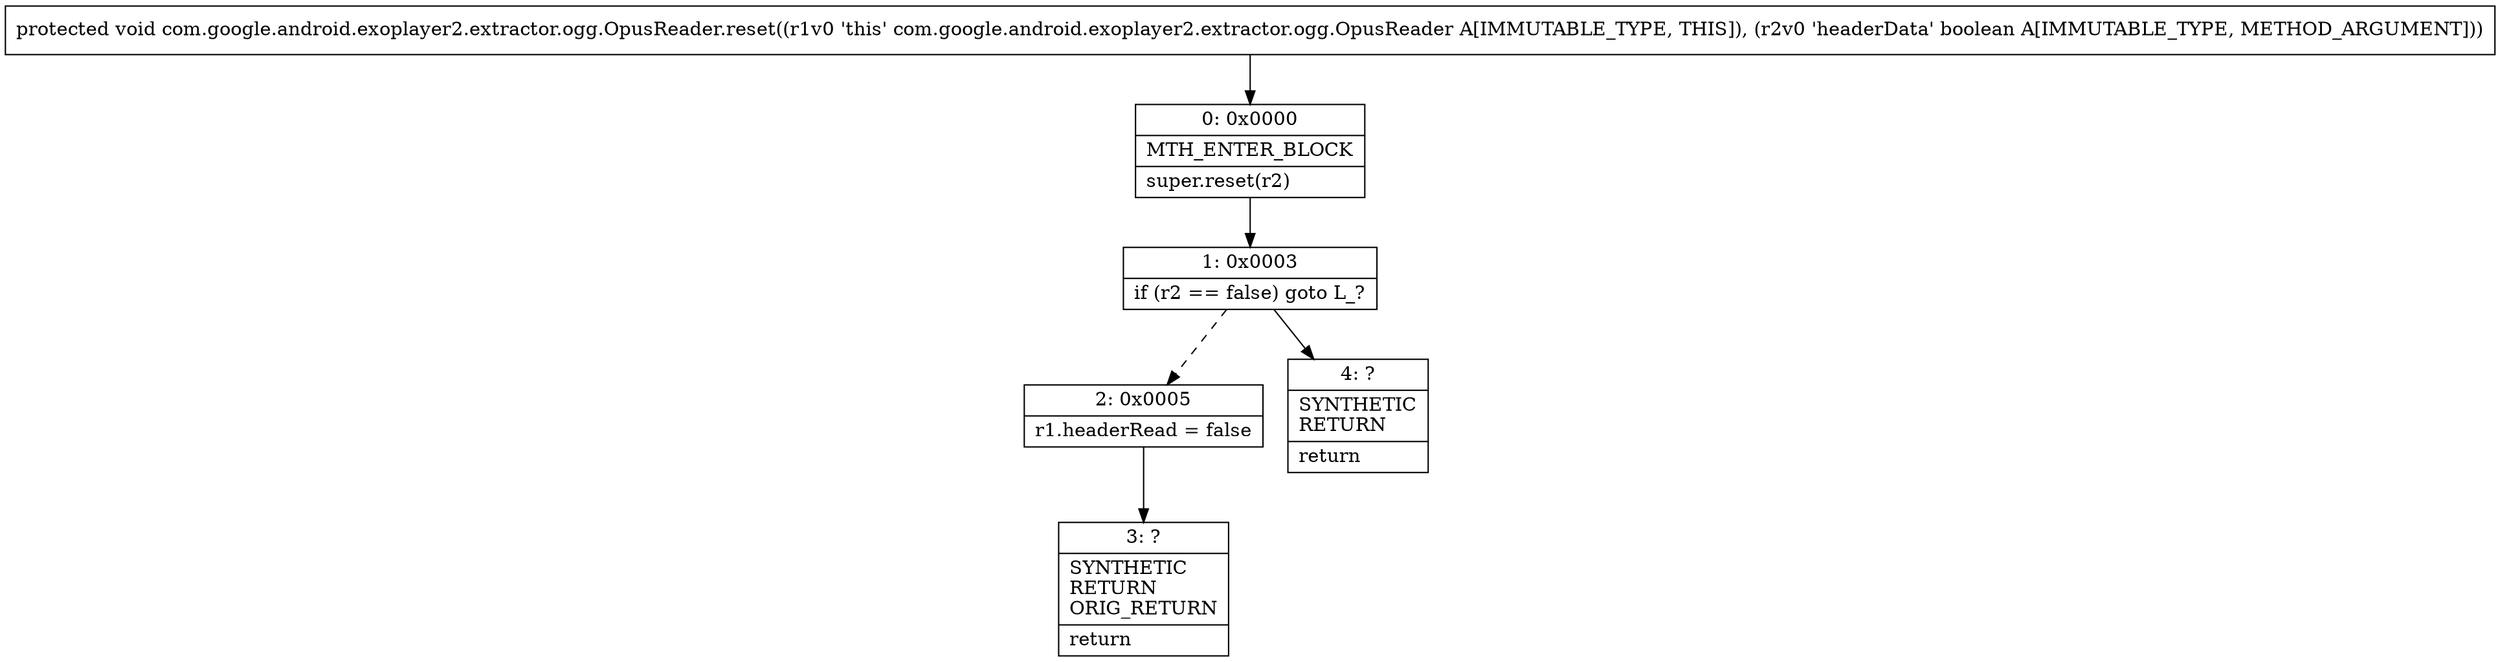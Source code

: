 digraph "CFG forcom.google.android.exoplayer2.extractor.ogg.OpusReader.reset(Z)V" {
Node_0 [shape=record,label="{0\:\ 0x0000|MTH_ENTER_BLOCK\l|super.reset(r2)\l}"];
Node_1 [shape=record,label="{1\:\ 0x0003|if (r2 == false) goto L_?\l}"];
Node_2 [shape=record,label="{2\:\ 0x0005|r1.headerRead = false\l}"];
Node_3 [shape=record,label="{3\:\ ?|SYNTHETIC\lRETURN\lORIG_RETURN\l|return\l}"];
Node_4 [shape=record,label="{4\:\ ?|SYNTHETIC\lRETURN\l|return\l}"];
MethodNode[shape=record,label="{protected void com.google.android.exoplayer2.extractor.ogg.OpusReader.reset((r1v0 'this' com.google.android.exoplayer2.extractor.ogg.OpusReader A[IMMUTABLE_TYPE, THIS]), (r2v0 'headerData' boolean A[IMMUTABLE_TYPE, METHOD_ARGUMENT])) }"];
MethodNode -> Node_0;
Node_0 -> Node_1;
Node_1 -> Node_2[style=dashed];
Node_1 -> Node_4;
Node_2 -> Node_3;
}

